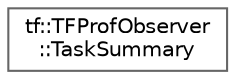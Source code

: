 digraph "类继承关系图"
{
 // LATEX_PDF_SIZE
  bgcolor="transparent";
  edge [fontname=Helvetica,fontsize=10,labelfontname=Helvetica,labelfontsize=10];
  node [fontname=Helvetica,fontsize=10,shape=box,height=0.2,width=0.4];
  rankdir="LR";
  Node0 [id="Node000000",label="tf::TFProfObserver\l::TaskSummary",height=0.2,width=0.4,color="grey40", fillcolor="white", style="filled",URL="$structtf_1_1_t_f_prof_observer_1_1_task_summary.html",tooltip=" "];
}
